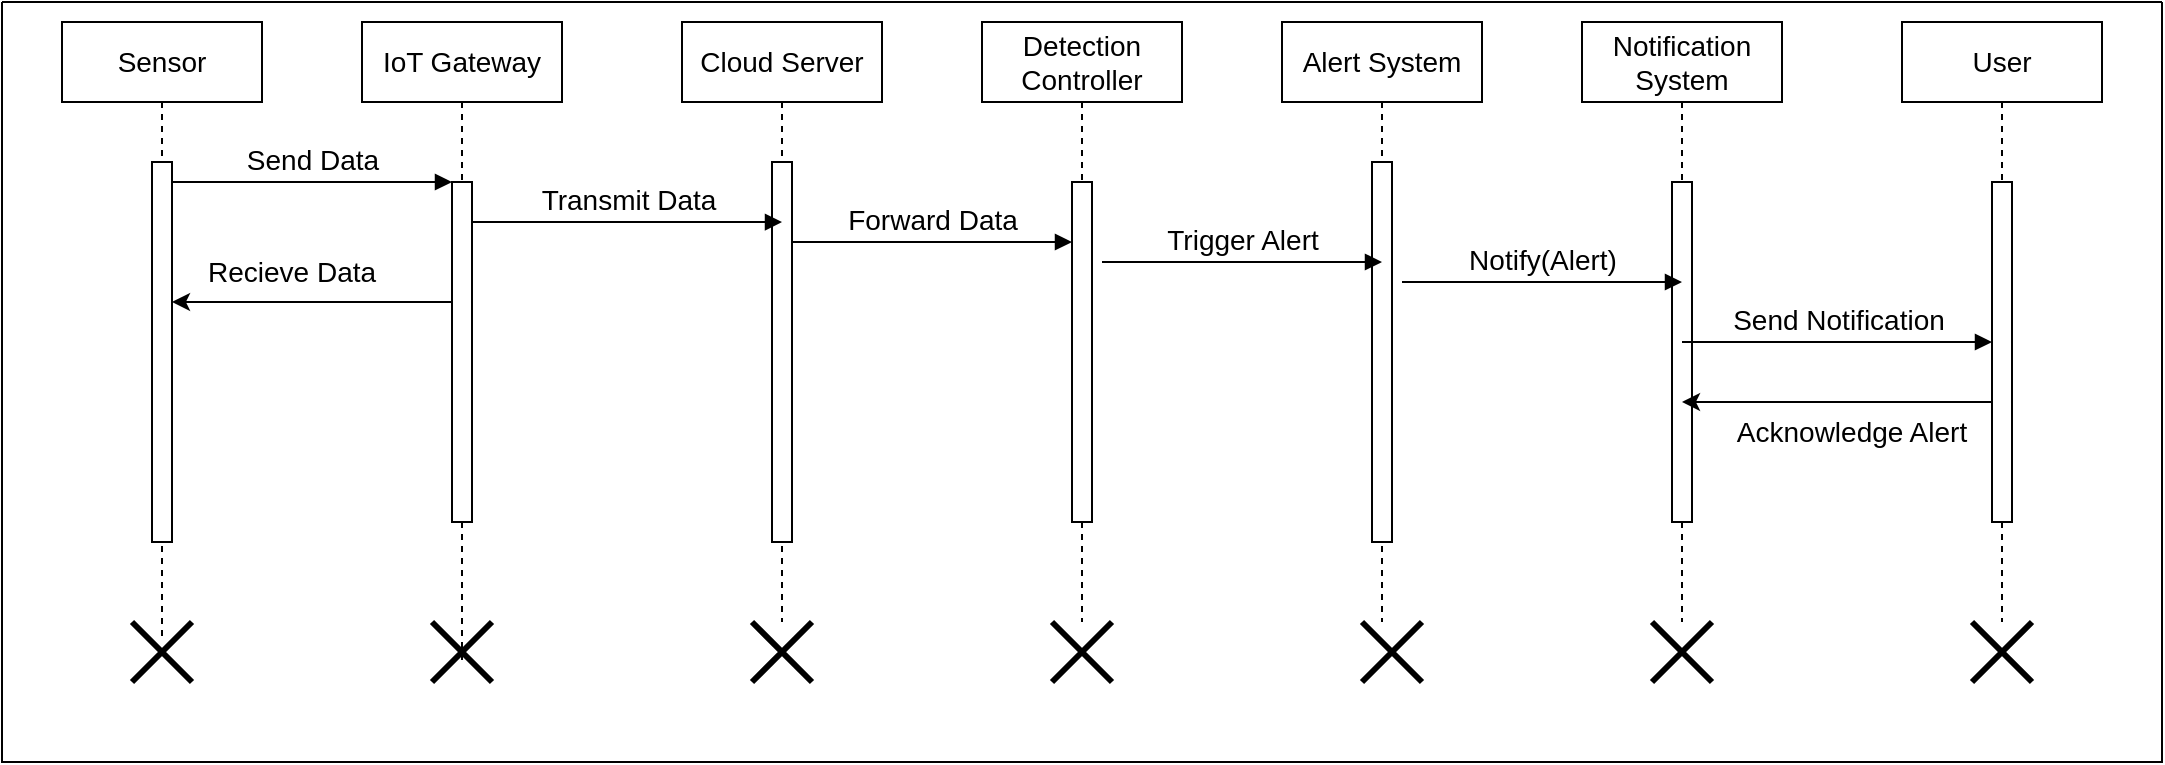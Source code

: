<mxfile version="24.7.6">
  <diagram name="Page-1" id="2YBvvXClWsGukQMizWep">
    <mxGraphModel dx="1333" dy="637" grid="1" gridSize="10" guides="1" tooltips="1" connect="1" arrows="1" fold="1" page="1" pageScale="1" pageWidth="850" pageHeight="1100" math="0" shadow="0">
      <root>
        <mxCell id="0" />
        <mxCell id="1" parent="0" />
        <mxCell id="aM9ryv3xv72pqoxQDRHE-1" value="&lt;span style=&quot;font-size: 14px;&quot;&gt;Sensor&lt;/span&gt;" style="shape=umlLifeline;perimeter=lifelinePerimeter;whiteSpace=wrap;html=1;container=0;dropTarget=0;collapsible=0;recursiveResize=0;outlineConnect=0;portConstraint=eastwest;newEdgeStyle={&quot;edgeStyle&quot;:&quot;elbowEdgeStyle&quot;,&quot;elbow&quot;:&quot;vertical&quot;,&quot;curved&quot;:0,&quot;rounded&quot;:0};" parent="1" vertex="1">
          <mxGeometry x="40" y="40" width="100" height="310" as="geometry" />
        </mxCell>
        <mxCell id="aM9ryv3xv72pqoxQDRHE-2" value="" style="html=1;points=[];perimeter=orthogonalPerimeter;outlineConnect=0;targetShapes=umlLifeline;portConstraint=eastwest;newEdgeStyle={&quot;edgeStyle&quot;:&quot;elbowEdgeStyle&quot;,&quot;elbow&quot;:&quot;vertical&quot;,&quot;curved&quot;:0,&quot;rounded&quot;:0};" parent="aM9ryv3xv72pqoxQDRHE-1" vertex="1">
          <mxGeometry x="45" y="70" width="10" height="190" as="geometry" />
        </mxCell>
        <mxCell id="aM9ryv3xv72pqoxQDRHE-5" value="&lt;font style=&quot;font-size: 14px;&quot;&gt;IoT Gateway&lt;/font&gt;" style="shape=umlLifeline;perimeter=lifelinePerimeter;whiteSpace=wrap;html=1;container=0;dropTarget=0;collapsible=0;recursiveResize=0;outlineConnect=0;portConstraint=eastwest;newEdgeStyle={&quot;edgeStyle&quot;:&quot;elbowEdgeStyle&quot;,&quot;elbow&quot;:&quot;vertical&quot;,&quot;curved&quot;:0,&quot;rounded&quot;:0};" parent="1" vertex="1">
          <mxGeometry x="190" y="40" width="100" height="320" as="geometry" />
        </mxCell>
        <mxCell id="aM9ryv3xv72pqoxQDRHE-6" value="" style="html=1;points=[];perimeter=orthogonalPerimeter;outlineConnect=0;targetShapes=umlLifeline;portConstraint=eastwest;newEdgeStyle={&quot;edgeStyle&quot;:&quot;elbowEdgeStyle&quot;,&quot;elbow&quot;:&quot;vertical&quot;,&quot;curved&quot;:0,&quot;rounded&quot;:0};" parent="aM9ryv3xv72pqoxQDRHE-5" vertex="1">
          <mxGeometry x="45" y="80" width="10" height="170" as="geometry" />
        </mxCell>
        <mxCell id="nC17nh7tMzToAdOmI6wN-35" value="" style="shape=umlDestroy;whiteSpace=wrap;html=1;strokeWidth=3;targetShapes=umlLifeline;" vertex="1" parent="aM9ryv3xv72pqoxQDRHE-5">
          <mxGeometry x="35" y="300" width="30" height="30" as="geometry" />
        </mxCell>
        <mxCell id="aM9ryv3xv72pqoxQDRHE-7" value="&lt;font style=&quot;font-size: 14px;&quot;&gt;Send Data&lt;/font&gt;" style="html=1;verticalAlign=bottom;endArrow=block;edgeStyle=elbowEdgeStyle;elbow=vertical;curved=0;rounded=0;" parent="1" source="aM9ryv3xv72pqoxQDRHE-2" target="aM9ryv3xv72pqoxQDRHE-6" edge="1">
          <mxGeometry relative="1" as="geometry">
            <mxPoint x="195" y="130" as="sourcePoint" />
            <Array as="points">
              <mxPoint x="180" y="120" />
            </Array>
          </mxGeometry>
        </mxCell>
        <mxCell id="nC17nh7tMzToAdOmI6wN-1" value="&lt;span style=&quot;font-size: 14px;&quot;&gt;Cloud Server&lt;/span&gt;" style="shape=umlLifeline;perimeter=lifelinePerimeter;whiteSpace=wrap;html=1;container=0;dropTarget=0;collapsible=0;recursiveResize=0;outlineConnect=0;portConstraint=eastwest;newEdgeStyle={&quot;edgeStyle&quot;:&quot;elbowEdgeStyle&quot;,&quot;elbow&quot;:&quot;vertical&quot;,&quot;curved&quot;:0,&quot;rounded&quot;:0};" vertex="1" parent="1">
          <mxGeometry x="350" y="40" width="100" height="300" as="geometry" />
        </mxCell>
        <mxCell id="nC17nh7tMzToAdOmI6wN-2" value="" style="html=1;points=[];perimeter=orthogonalPerimeter;outlineConnect=0;targetShapes=umlLifeline;portConstraint=eastwest;newEdgeStyle={&quot;edgeStyle&quot;:&quot;elbowEdgeStyle&quot;,&quot;elbow&quot;:&quot;vertical&quot;,&quot;curved&quot;:0,&quot;rounded&quot;:0};" vertex="1" parent="nC17nh7tMzToAdOmI6wN-1">
          <mxGeometry x="45" y="70" width="10" height="190" as="geometry" />
        </mxCell>
        <mxCell id="nC17nh7tMzToAdOmI6wN-4" value="&lt;span style=&quot;font-size: 14px;&quot;&gt;Detection Controller&lt;/span&gt;" style="shape=umlLifeline;perimeter=lifelinePerimeter;whiteSpace=wrap;html=1;container=0;dropTarget=0;collapsible=0;recursiveResize=0;outlineConnect=0;portConstraint=eastwest;newEdgeStyle={&quot;edgeStyle&quot;:&quot;elbowEdgeStyle&quot;,&quot;elbow&quot;:&quot;vertical&quot;,&quot;curved&quot;:0,&quot;rounded&quot;:0};" vertex="1" parent="1">
          <mxGeometry x="500" y="40" width="100" height="300" as="geometry" />
        </mxCell>
        <mxCell id="nC17nh7tMzToAdOmI6wN-5" value="" style="html=1;points=[];perimeter=orthogonalPerimeter;outlineConnect=0;targetShapes=umlLifeline;portConstraint=eastwest;newEdgeStyle={&quot;edgeStyle&quot;:&quot;elbowEdgeStyle&quot;,&quot;elbow&quot;:&quot;vertical&quot;,&quot;curved&quot;:0,&quot;rounded&quot;:0};" vertex="1" parent="nC17nh7tMzToAdOmI6wN-4">
          <mxGeometry x="45" y="80" width="10" height="170" as="geometry" />
        </mxCell>
        <mxCell id="nC17nh7tMzToAdOmI6wN-10" value="&lt;span style=&quot;font-size: 14px;&quot;&gt;Alert System&lt;/span&gt;" style="shape=umlLifeline;perimeter=lifelinePerimeter;whiteSpace=wrap;html=1;container=0;dropTarget=0;collapsible=0;recursiveResize=0;outlineConnect=0;portConstraint=eastwest;newEdgeStyle={&quot;edgeStyle&quot;:&quot;elbowEdgeStyle&quot;,&quot;elbow&quot;:&quot;vertical&quot;,&quot;curved&quot;:0,&quot;rounded&quot;:0};" vertex="1" parent="1">
          <mxGeometry x="650" y="40" width="100" height="300" as="geometry" />
        </mxCell>
        <mxCell id="nC17nh7tMzToAdOmI6wN-11" value="" style="html=1;points=[];perimeter=orthogonalPerimeter;outlineConnect=0;targetShapes=umlLifeline;portConstraint=eastwest;newEdgeStyle={&quot;edgeStyle&quot;:&quot;elbowEdgeStyle&quot;,&quot;elbow&quot;:&quot;vertical&quot;,&quot;curved&quot;:0,&quot;rounded&quot;:0};" vertex="1" parent="nC17nh7tMzToAdOmI6wN-10">
          <mxGeometry x="45" y="70" width="10" height="190" as="geometry" />
        </mxCell>
        <mxCell id="nC17nh7tMzToAdOmI6wN-13" value="&lt;span style=&quot;font-size: 14px;&quot;&gt;Notification System&lt;/span&gt;" style="shape=umlLifeline;perimeter=lifelinePerimeter;whiteSpace=wrap;html=1;container=0;dropTarget=0;collapsible=0;recursiveResize=0;outlineConnect=0;portConstraint=eastwest;newEdgeStyle={&quot;edgeStyle&quot;:&quot;elbowEdgeStyle&quot;,&quot;elbow&quot;:&quot;vertical&quot;,&quot;curved&quot;:0,&quot;rounded&quot;:0};" vertex="1" parent="1">
          <mxGeometry x="800" y="40" width="100" height="300" as="geometry" />
        </mxCell>
        <mxCell id="nC17nh7tMzToAdOmI6wN-14" value="" style="html=1;points=[];perimeter=orthogonalPerimeter;outlineConnect=0;targetShapes=umlLifeline;portConstraint=eastwest;newEdgeStyle={&quot;edgeStyle&quot;:&quot;elbowEdgeStyle&quot;,&quot;elbow&quot;:&quot;vertical&quot;,&quot;curved&quot;:0,&quot;rounded&quot;:0};" vertex="1" parent="nC17nh7tMzToAdOmI6wN-13">
          <mxGeometry x="45" y="80" width="10" height="170" as="geometry" />
        </mxCell>
        <mxCell id="nC17nh7tMzToAdOmI6wN-19" value="&lt;span style=&quot;font-size: 14px;&quot;&gt;User&lt;/span&gt;" style="shape=umlLifeline;perimeter=lifelinePerimeter;whiteSpace=wrap;html=1;container=0;dropTarget=0;collapsible=0;recursiveResize=0;outlineConnect=0;portConstraint=eastwest;newEdgeStyle={&quot;edgeStyle&quot;:&quot;elbowEdgeStyle&quot;,&quot;elbow&quot;:&quot;vertical&quot;,&quot;curved&quot;:0,&quot;rounded&quot;:0};" vertex="1" parent="1">
          <mxGeometry x="960" y="40" width="100" height="300" as="geometry" />
        </mxCell>
        <mxCell id="nC17nh7tMzToAdOmI6wN-20" value="" style="html=1;points=[];perimeter=orthogonalPerimeter;outlineConnect=0;targetShapes=umlLifeline;portConstraint=eastwest;newEdgeStyle={&quot;edgeStyle&quot;:&quot;elbowEdgeStyle&quot;,&quot;elbow&quot;:&quot;vertical&quot;,&quot;curved&quot;:0,&quot;rounded&quot;:0};" vertex="1" parent="nC17nh7tMzToAdOmI6wN-19">
          <mxGeometry x="45" y="80" width="10" height="170" as="geometry" />
        </mxCell>
        <mxCell id="nC17nh7tMzToAdOmI6wN-21" value="&lt;font style=&quot;font-size: 14px;&quot;&gt;Transmit Data&lt;/font&gt;" style="html=1;verticalAlign=bottom;endArrow=block;edgeStyle=elbowEdgeStyle;elbow=horizontal;curved=0;rounded=0;entryX=0.5;entryY=0.158;entryDx=0;entryDy=0;entryPerimeter=0;" edge="1" parent="1" source="aM9ryv3xv72pqoxQDRHE-6" target="nC17nh7tMzToAdOmI6wN-2">
          <mxGeometry relative="1" as="geometry">
            <mxPoint x="250" y="140" as="sourcePoint" />
            <Array as="points">
              <mxPoint x="345" y="140" />
            </Array>
            <mxPoint x="390" y="140" as="targetPoint" />
          </mxGeometry>
        </mxCell>
        <mxCell id="nC17nh7tMzToAdOmI6wN-24" value="&lt;font style=&quot;font-size: 14px;&quot;&gt;Forward Data&lt;/font&gt;" style="html=1;verticalAlign=bottom;endArrow=block;edgeStyle=elbowEdgeStyle;elbow=horizontal;curved=0;rounded=0;" edge="1" parent="1" source="nC17nh7tMzToAdOmI6wN-2" target="nC17nh7tMzToAdOmI6wN-5">
          <mxGeometry relative="1" as="geometry">
            <mxPoint x="410" y="150" as="sourcePoint" />
            <Array as="points">
              <mxPoint x="500" y="150" />
            </Array>
            <mxPoint x="540" y="150" as="targetPoint" />
          </mxGeometry>
        </mxCell>
        <mxCell id="nC17nh7tMzToAdOmI6wN-25" value="&lt;span style=&quot;font-size: 14px;&quot;&gt;Trigger Alert&lt;/span&gt;" style="html=1;verticalAlign=bottom;endArrow=block;edgeStyle=elbowEdgeStyle;elbow=horizontal;curved=0;rounded=0;" edge="1" parent="1">
          <mxGeometry relative="1" as="geometry">
            <mxPoint x="560" y="160" as="sourcePoint" />
            <Array as="points">
              <mxPoint x="645" y="150" />
            </Array>
            <mxPoint x="700" y="160" as="targetPoint" />
          </mxGeometry>
        </mxCell>
        <mxCell id="nC17nh7tMzToAdOmI6wN-26" value="&lt;span style=&quot;font-size: 14px;&quot;&gt;Notify(Alert)&lt;/span&gt;" style="html=1;verticalAlign=bottom;endArrow=block;edgeStyle=elbowEdgeStyle;elbow=horizontal;curved=0;rounded=0;" edge="1" parent="1">
          <mxGeometry relative="1" as="geometry">
            <mxPoint x="710" y="170" as="sourcePoint" />
            <Array as="points">
              <mxPoint x="805" y="170" />
            </Array>
            <mxPoint x="850" y="170" as="targetPoint" />
          </mxGeometry>
        </mxCell>
        <mxCell id="nC17nh7tMzToAdOmI6wN-28" value="&lt;span style=&quot;font-size: 14px;&quot;&gt;Send Notification&lt;/span&gt;" style="html=1;verticalAlign=bottom;endArrow=block;edgeStyle=elbowEdgeStyle;elbow=vertical;curved=0;rounded=0;" edge="1" parent="1" target="nC17nh7tMzToAdOmI6wN-20">
          <mxGeometry relative="1" as="geometry">
            <mxPoint x="850" y="200" as="sourcePoint" />
            <Array as="points">
              <mxPoint x="955" y="200" />
            </Array>
            <mxPoint x="1000" y="200" as="targetPoint" />
          </mxGeometry>
        </mxCell>
        <mxCell id="nC17nh7tMzToAdOmI6wN-31" value="" style="endArrow=classic;html=1;rounded=0;" edge="1" parent="1" source="nC17nh7tMzToAdOmI6wN-20" target="nC17nh7tMzToAdOmI6wN-13">
          <mxGeometry width="50" height="50" relative="1" as="geometry">
            <mxPoint x="910" y="250" as="sourcePoint" />
            <mxPoint x="670" y="220" as="targetPoint" />
            <Array as="points">
              <mxPoint x="860" y="230" />
            </Array>
          </mxGeometry>
        </mxCell>
        <mxCell id="nC17nh7tMzToAdOmI6wN-32" value="&lt;font style=&quot;font-size: 14px;&quot;&gt;Acknowledge Alert&lt;/font&gt;" style="text;html=1;align=center;verticalAlign=middle;whiteSpace=wrap;rounded=0;" vertex="1" parent="1">
          <mxGeometry x="870" y="230" width="130" height="30" as="geometry" />
        </mxCell>
        <mxCell id="nC17nh7tMzToAdOmI6wN-34" value="" style="shape=umlDestroy;whiteSpace=wrap;html=1;strokeWidth=3;targetShapes=umlLifeline;" vertex="1" parent="1">
          <mxGeometry x="75" y="340" width="30" height="30" as="geometry" />
        </mxCell>
        <mxCell id="nC17nh7tMzToAdOmI6wN-36" value="" style="shape=umlDestroy;whiteSpace=wrap;html=1;strokeWidth=3;targetShapes=umlLifeline;" vertex="1" parent="1">
          <mxGeometry x="385" y="340" width="30" height="30" as="geometry" />
        </mxCell>
        <mxCell id="nC17nh7tMzToAdOmI6wN-37" value="" style="shape=umlDestroy;whiteSpace=wrap;html=1;strokeWidth=3;targetShapes=umlLifeline;" vertex="1" parent="1">
          <mxGeometry x="535" y="340" width="30" height="30" as="geometry" />
        </mxCell>
        <mxCell id="nC17nh7tMzToAdOmI6wN-40" value="" style="shape=umlDestroy;whiteSpace=wrap;html=1;strokeWidth=3;targetShapes=umlLifeline;" vertex="1" parent="1">
          <mxGeometry x="690" y="340" width="30" height="30" as="geometry" />
        </mxCell>
        <mxCell id="nC17nh7tMzToAdOmI6wN-41" value="" style="shape=umlDestroy;whiteSpace=wrap;html=1;strokeWidth=3;targetShapes=umlLifeline;" vertex="1" parent="1">
          <mxGeometry x="835" y="340" width="30" height="30" as="geometry" />
        </mxCell>
        <mxCell id="nC17nh7tMzToAdOmI6wN-42" value="" style="shape=umlDestroy;whiteSpace=wrap;html=1;strokeWidth=3;targetShapes=umlLifeline;" vertex="1" parent="1">
          <mxGeometry x="995" y="340" width="30" height="30" as="geometry" />
        </mxCell>
        <mxCell id="nC17nh7tMzToAdOmI6wN-49" value="" style="swimlane;startSize=0;" vertex="1" parent="1">
          <mxGeometry x="10" y="30" width="1080" height="380" as="geometry" />
        </mxCell>
        <mxCell id="nC17nh7tMzToAdOmI6wN-50" value="" style="endArrow=classic;html=1;rounded=0;" edge="1" parent="nC17nh7tMzToAdOmI6wN-49" source="aM9ryv3xv72pqoxQDRHE-6">
          <mxGeometry width="50" height="50" relative="1" as="geometry">
            <mxPoint x="106.667" y="280" as="sourcePoint" />
            <mxPoint x="85" y="150" as="targetPoint" />
          </mxGeometry>
        </mxCell>
        <mxCell id="nC17nh7tMzToAdOmI6wN-51" value="&lt;span style=&quot;font-size: 14px; text-wrap: nowrap; background-color: rgb(255, 255, 255);&quot;&gt;Recieve Data&lt;/span&gt;" style="text;html=1;align=center;verticalAlign=middle;whiteSpace=wrap;rounded=0;" vertex="1" parent="nC17nh7tMzToAdOmI6wN-49">
          <mxGeometry x="120" y="120" width="50" height="30" as="geometry" />
        </mxCell>
      </root>
    </mxGraphModel>
  </diagram>
</mxfile>
